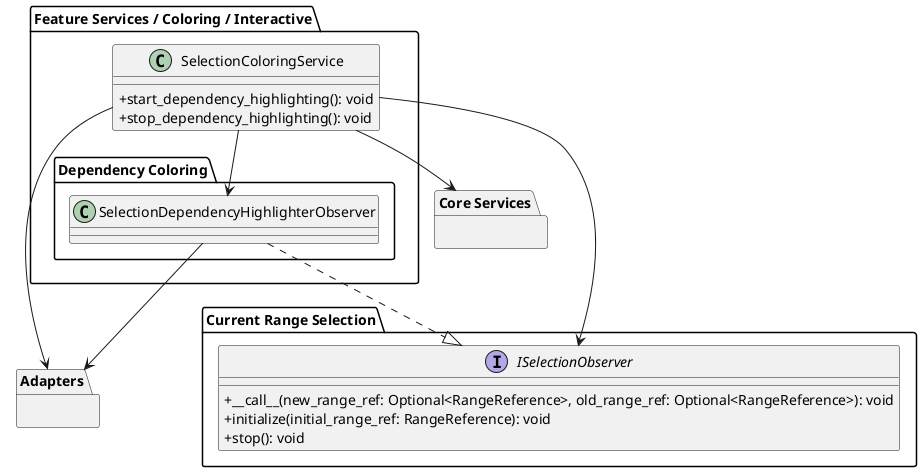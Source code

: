 @startuml
skinparam classAttributeIconSize 0

package "Current Range Selection"{
    interface ISelectionObserver {
        +__call__(new_range_ref: Optional<RangeReference>, old_range_ref: Optional<RangeReference>): void
        + initialize(initial_range_ref: RangeReference): void
        + stop(): void
    }
}

' === FEATURE SERVICES PACKAGE ===
package "Feature Services / Coloring / Interactive" {
    class SelectionColoringService {
        + start_dependency_highlighting(): void
        + stop_dependency_highlighting(): void
    }

    package "Dependency Coloring" {
        class SelectionDependencyHighlighterObserver
    }
}

' === ADAPTERS ===
package "Adapters" {
}

' === CORE SERVICES ===
package "Core Services" {
}

' === DEPENDENCIES ===
SelectionColoringService --> SelectionDependencyHighlighterObserver
SelectionColoringService --> "Core Services"
SelectionColoringService --> "Adapters"
SelectionColoringService --> ISelectionObserver
SelectionDependencyHighlighterObserver --> "Adapters"
SelectionDependencyHighlighterObserver ..|> ISelectionObserver

@enduml
